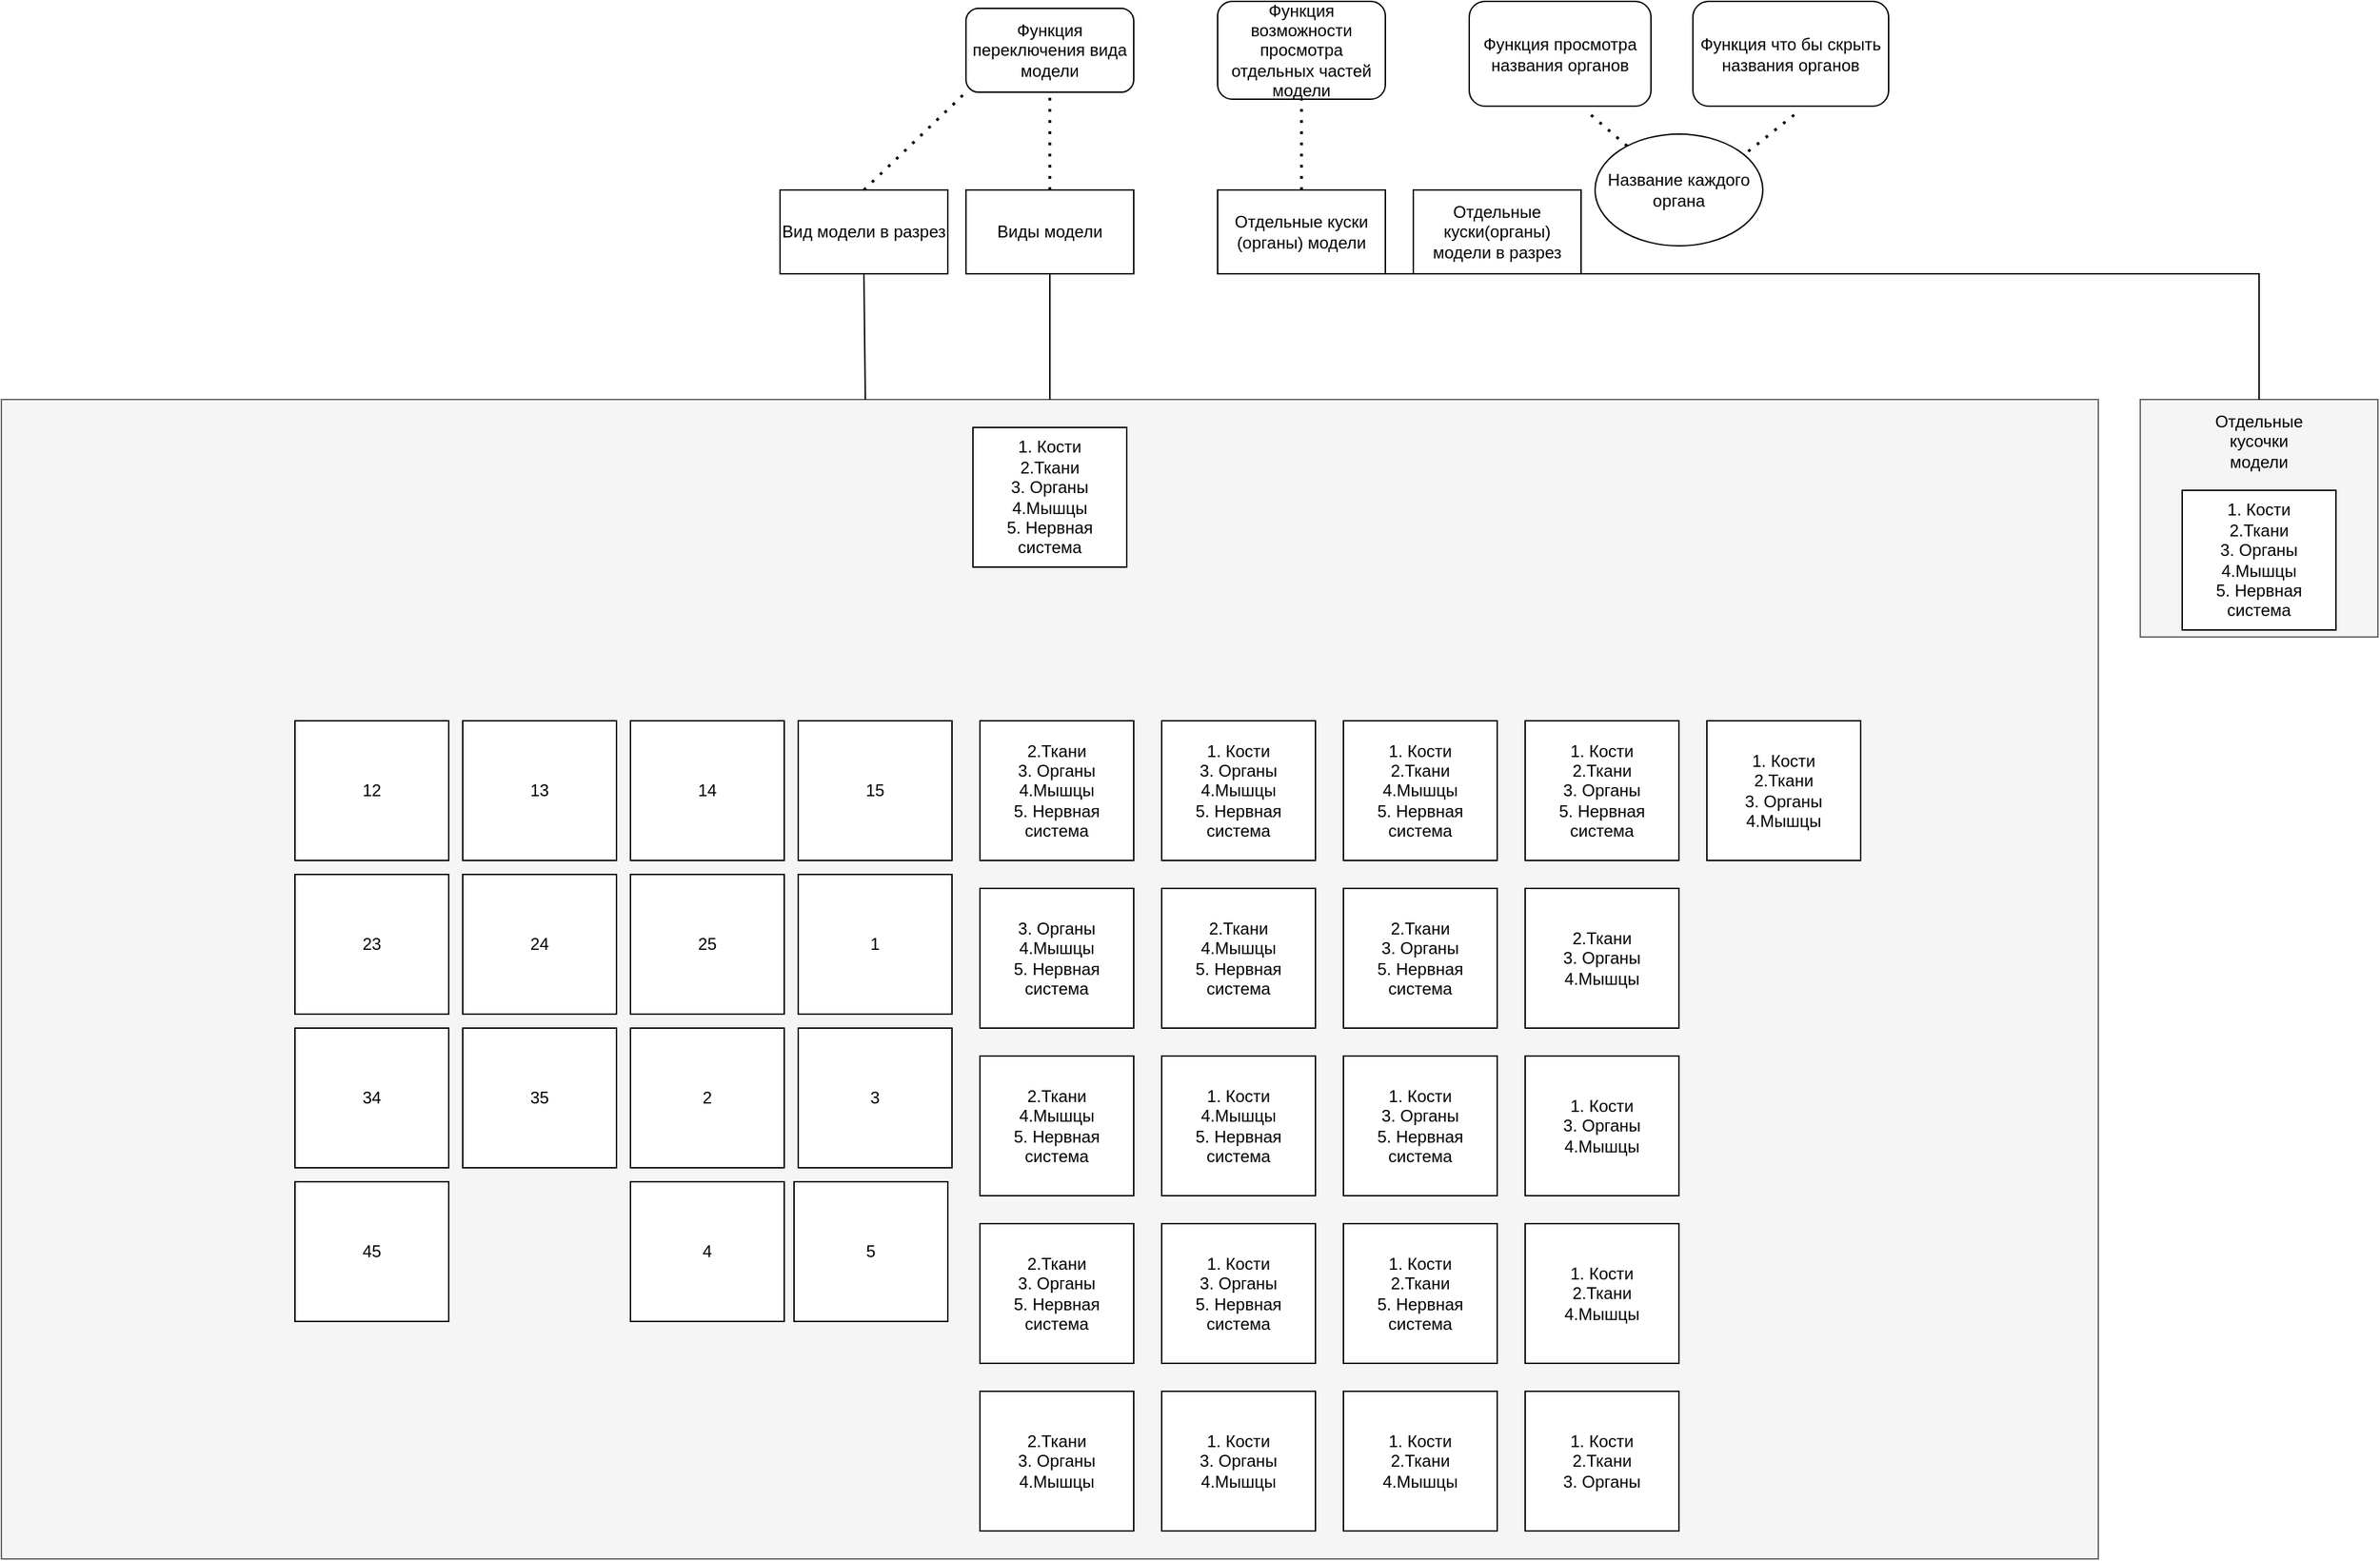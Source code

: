 <mxfile version="21.3.6" type="device">
  <diagram name="Страница 1" id="Q98TY_hMGa4s6bbp-YtO">
    <mxGraphModel dx="3364" dy="924" grid="1" gridSize="10" guides="1" tooltips="1" connect="1" arrows="1" fold="1" page="1" pageScale="1" pageWidth="827" pageHeight="1169" math="0" shadow="0">
      <root>
        <mxCell id="0" />
        <mxCell id="1" parent="0" />
        <mxCell id="xFsd1DAyc4xoue16BbFm-132" value="" style="rounded=0;whiteSpace=wrap;html=1;fillColor=#f5f5f5;fontColor=#333333;strokeColor=#666666;" vertex="1" parent="1">
          <mxGeometry x="-970" y="530" width="1500" height="830" as="geometry" />
        </mxCell>
        <mxCell id="xFsd1DAyc4xoue16BbFm-1" value="Виды модели" style="rounded=0;whiteSpace=wrap;html=1;" vertex="1" parent="1">
          <mxGeometry x="-280" y="380" width="120" height="60" as="geometry" />
        </mxCell>
        <mxCell id="xFsd1DAyc4xoue16BbFm-4" value="1. Кости&lt;br&gt;2.Ткани&lt;br&gt;3. Органы&lt;br&gt;4.Мышцы&lt;br&gt;5. Нервная система" style="rounded=0;whiteSpace=wrap;html=1;" vertex="1" parent="1">
          <mxGeometry x="-275" y="550" width="110" height="100" as="geometry" />
        </mxCell>
        <mxCell id="xFsd1DAyc4xoue16BbFm-17" value="2.Ткани&lt;br&gt;3. Органы&lt;br&gt;4.Мышцы&lt;br&gt;5. Нервная система" style="rounded=0;whiteSpace=wrap;html=1;" vertex="1" parent="1">
          <mxGeometry x="-270" y="760" width="110" height="100" as="geometry" />
        </mxCell>
        <mxCell id="xFsd1DAyc4xoue16BbFm-18" value="1. Кости&lt;br style=&quot;border-color: var(--border-color);&quot;&gt;3. Органы&lt;br style=&quot;border-color: var(--border-color);&quot;&gt;4.Мышцы&lt;br style=&quot;border-color: var(--border-color);&quot;&gt;5. Нервная система" style="rounded=0;whiteSpace=wrap;html=1;" vertex="1" parent="1">
          <mxGeometry x="-140" y="760" width="110" height="100" as="geometry" />
        </mxCell>
        <mxCell id="xFsd1DAyc4xoue16BbFm-19" value="1. Кости&lt;br&gt;2.Ткани&lt;br&gt;4.Мышцы&lt;br&gt;5. Нервная система" style="rounded=0;whiteSpace=wrap;html=1;" vertex="1" parent="1">
          <mxGeometry x="-10" y="760" width="110" height="100" as="geometry" />
        </mxCell>
        <mxCell id="xFsd1DAyc4xoue16BbFm-20" value="1. Кости&lt;br&gt;2.Ткани&lt;br&gt;3. Органы&lt;br&gt;5. Нервная система" style="rounded=0;whiteSpace=wrap;html=1;" vertex="1" parent="1">
          <mxGeometry x="120" y="760" width="110" height="100" as="geometry" />
        </mxCell>
        <mxCell id="xFsd1DAyc4xoue16BbFm-21" value="1. Кости&lt;br&gt;2.Ткани&lt;br&gt;3. Органы&lt;br&gt;4.Мышцы" style="rounded=0;whiteSpace=wrap;html=1;" vertex="1" parent="1">
          <mxGeometry x="250" y="760" width="110" height="100" as="geometry" />
        </mxCell>
        <mxCell id="xFsd1DAyc4xoue16BbFm-22" value="3. Органы&lt;br&gt;4.Мышцы&lt;br&gt;5. Нервная система" style="rounded=0;whiteSpace=wrap;html=1;" vertex="1" parent="1">
          <mxGeometry x="-270" y="880" width="110" height="100" as="geometry" />
        </mxCell>
        <mxCell id="xFsd1DAyc4xoue16BbFm-23" value="2.Ткани&lt;br&gt;4.Мышцы&lt;br&gt;5. Нервная система" style="rounded=0;whiteSpace=wrap;html=1;" vertex="1" parent="1">
          <mxGeometry x="-270" y="1000" width="110" height="100" as="geometry" />
        </mxCell>
        <mxCell id="xFsd1DAyc4xoue16BbFm-24" value="2.Ткани&lt;br&gt;3. Органы&lt;br&gt;5. Нервная система" style="rounded=0;whiteSpace=wrap;html=1;" vertex="1" parent="1">
          <mxGeometry x="-270" y="1120" width="110" height="100" as="geometry" />
        </mxCell>
        <mxCell id="xFsd1DAyc4xoue16BbFm-25" value="2.Ткани&lt;br&gt;3. Органы&lt;br&gt;4.Мышцы" style="rounded=0;whiteSpace=wrap;html=1;" vertex="1" parent="1">
          <mxGeometry x="-270" y="1240" width="110" height="100" as="geometry" />
        </mxCell>
        <mxCell id="xFsd1DAyc4xoue16BbFm-28" value="1. Кости&lt;br&gt;4.Мышцы&lt;br style=&quot;border-color: var(--border-color);&quot;&gt;5. Нервная система" style="rounded=0;whiteSpace=wrap;html=1;" vertex="1" parent="1">
          <mxGeometry x="-140" y="1000" width="110" height="100" as="geometry" />
        </mxCell>
        <mxCell id="xFsd1DAyc4xoue16BbFm-29" value="1. Кости&lt;br style=&quot;border-color: var(--border-color);&quot;&gt;3. Органы&lt;br style=&quot;border-color: var(--border-color);&quot;&gt;5. Нервная система" style="rounded=0;whiteSpace=wrap;html=1;" vertex="1" parent="1">
          <mxGeometry x="-140" y="1120" width="110" height="100" as="geometry" />
        </mxCell>
        <mxCell id="xFsd1DAyc4xoue16BbFm-30" value="1. Кости&lt;br style=&quot;border-color: var(--border-color);&quot;&gt;3. Органы&lt;br style=&quot;border-color: var(--border-color);&quot;&gt;4.Мышцы" style="rounded=0;whiteSpace=wrap;html=1;" vertex="1" parent="1">
          <mxGeometry x="-140" y="1240" width="110" height="100" as="geometry" />
        </mxCell>
        <mxCell id="xFsd1DAyc4xoue16BbFm-32" value="2.Ткани&lt;br&gt;4.Мышцы&lt;br&gt;5. Нервная система" style="rounded=0;whiteSpace=wrap;html=1;" vertex="1" parent="1">
          <mxGeometry x="-140" y="880" width="110" height="100" as="geometry" />
        </mxCell>
        <mxCell id="xFsd1DAyc4xoue16BbFm-34" value="1. Кости&lt;br&gt;2.Ткани&lt;br&gt;5. Нервная система" style="rounded=0;whiteSpace=wrap;html=1;" vertex="1" parent="1">
          <mxGeometry x="-10" y="1120" width="110" height="100" as="geometry" />
        </mxCell>
        <mxCell id="xFsd1DAyc4xoue16BbFm-35" value="1. Кости&lt;br&gt;2.Ткани&lt;br&gt;4.Мышцы" style="rounded=0;whiteSpace=wrap;html=1;" vertex="1" parent="1">
          <mxGeometry x="-10" y="1240" width="110" height="100" as="geometry" />
        </mxCell>
        <mxCell id="xFsd1DAyc4xoue16BbFm-38" value="2.Ткани&lt;br&gt;3. Органы&lt;br&gt;5. Нервная система" style="rounded=0;whiteSpace=wrap;html=1;" vertex="1" parent="1">
          <mxGeometry x="-10" y="880" width="110" height="100" as="geometry" />
        </mxCell>
        <mxCell id="xFsd1DAyc4xoue16BbFm-39" value="1. Кости&lt;br&gt;3. Органы&lt;br&gt;5. Нервная система" style="rounded=0;whiteSpace=wrap;html=1;" vertex="1" parent="1">
          <mxGeometry x="-10" y="1000" width="110" height="100" as="geometry" />
        </mxCell>
        <mxCell id="xFsd1DAyc4xoue16BbFm-41" value="1. Кости&lt;br&gt;2.Ткани&lt;br&gt;3. Органы" style="rounded=0;whiteSpace=wrap;html=1;" vertex="1" parent="1">
          <mxGeometry x="120" y="1240" width="110" height="100" as="geometry" />
        </mxCell>
        <mxCell id="xFsd1DAyc4xoue16BbFm-43" value="2.Ткани&lt;br&gt;3. Органы&lt;br&gt;4.Мышцы" style="rounded=0;whiteSpace=wrap;html=1;" vertex="1" parent="1">
          <mxGeometry x="120" y="880" width="110" height="100" as="geometry" />
        </mxCell>
        <mxCell id="xFsd1DAyc4xoue16BbFm-44" value="1. Кости&lt;br&gt;3. Органы&lt;br&gt;4.Мышцы" style="rounded=0;whiteSpace=wrap;html=1;" vertex="1" parent="1">
          <mxGeometry x="120" y="1000" width="110" height="100" as="geometry" />
        </mxCell>
        <mxCell id="xFsd1DAyc4xoue16BbFm-45" value="1. Кости&lt;br&gt;2.Ткани&lt;br&gt;4.Мышцы" style="rounded=0;whiteSpace=wrap;html=1;" vertex="1" parent="1">
          <mxGeometry x="120" y="1120" width="110" height="100" as="geometry" />
        </mxCell>
        <mxCell id="xFsd1DAyc4xoue16BbFm-113" value="12" style="rounded=0;whiteSpace=wrap;html=1;" vertex="1" parent="1">
          <mxGeometry x="-760" y="760" width="110" height="100" as="geometry" />
        </mxCell>
        <mxCell id="xFsd1DAyc4xoue16BbFm-115" value="13" style="rounded=0;whiteSpace=wrap;html=1;" vertex="1" parent="1">
          <mxGeometry x="-640" y="760" width="110" height="100" as="geometry" />
        </mxCell>
        <mxCell id="xFsd1DAyc4xoue16BbFm-116" value="14" style="rounded=0;whiteSpace=wrap;html=1;" vertex="1" parent="1">
          <mxGeometry x="-520" y="760" width="110" height="100" as="geometry" />
        </mxCell>
        <mxCell id="xFsd1DAyc4xoue16BbFm-117" value="15" style="rounded=0;whiteSpace=wrap;html=1;" vertex="1" parent="1">
          <mxGeometry x="-400" y="760" width="110" height="100" as="geometry" />
        </mxCell>
        <mxCell id="xFsd1DAyc4xoue16BbFm-118" value="23" style="rounded=0;whiteSpace=wrap;html=1;" vertex="1" parent="1">
          <mxGeometry x="-760" y="870" width="110" height="100" as="geometry" />
        </mxCell>
        <mxCell id="xFsd1DAyc4xoue16BbFm-119" value="24" style="rounded=0;whiteSpace=wrap;html=1;" vertex="1" parent="1">
          <mxGeometry x="-640" y="870" width="110" height="100" as="geometry" />
        </mxCell>
        <mxCell id="xFsd1DAyc4xoue16BbFm-120" value="25" style="rounded=0;whiteSpace=wrap;html=1;" vertex="1" parent="1">
          <mxGeometry x="-520" y="870" width="110" height="100" as="geometry" />
        </mxCell>
        <mxCell id="xFsd1DAyc4xoue16BbFm-121" value="34" style="rounded=0;whiteSpace=wrap;html=1;" vertex="1" parent="1">
          <mxGeometry x="-760" y="980" width="110" height="100" as="geometry" />
        </mxCell>
        <mxCell id="xFsd1DAyc4xoue16BbFm-122" value="35" style="rounded=0;whiteSpace=wrap;html=1;" vertex="1" parent="1">
          <mxGeometry x="-640" y="980" width="110" height="100" as="geometry" />
        </mxCell>
        <mxCell id="xFsd1DAyc4xoue16BbFm-123" value="45" style="rounded=0;whiteSpace=wrap;html=1;" vertex="1" parent="1">
          <mxGeometry x="-760" y="1090" width="110" height="100" as="geometry" />
        </mxCell>
        <mxCell id="xFsd1DAyc4xoue16BbFm-124" value="1" style="rounded=0;whiteSpace=wrap;html=1;" vertex="1" parent="1">
          <mxGeometry x="-400" y="870" width="110" height="100" as="geometry" />
        </mxCell>
        <mxCell id="xFsd1DAyc4xoue16BbFm-125" value="3" style="rounded=0;whiteSpace=wrap;html=1;" vertex="1" parent="1">
          <mxGeometry x="-400" y="980" width="110" height="100" as="geometry" />
        </mxCell>
        <mxCell id="xFsd1DAyc4xoue16BbFm-126" value="2" style="rounded=0;whiteSpace=wrap;html=1;" vertex="1" parent="1">
          <mxGeometry x="-520" y="980" width="110" height="100" as="geometry" />
        </mxCell>
        <mxCell id="xFsd1DAyc4xoue16BbFm-127" value="4" style="rounded=0;whiteSpace=wrap;html=1;" vertex="1" parent="1">
          <mxGeometry x="-520" y="1090" width="110" height="100" as="geometry" />
        </mxCell>
        <mxCell id="xFsd1DAyc4xoue16BbFm-128" value="5" style="rounded=0;whiteSpace=wrap;html=1;" vertex="1" parent="1">
          <mxGeometry x="-403" y="1090" width="110" height="100" as="geometry" />
        </mxCell>
        <mxCell id="xFsd1DAyc4xoue16BbFm-133" value="" style="endArrow=none;html=1;rounded=0;exitX=0.5;exitY=1;exitDx=0;exitDy=0;" edge="1" parent="1" source="xFsd1DAyc4xoue16BbFm-1" target="xFsd1DAyc4xoue16BbFm-132">
          <mxGeometry width="50" height="50" relative="1" as="geometry">
            <mxPoint x="-140" y="400" as="sourcePoint" />
            <mxPoint x="-90" y="350" as="targetPoint" />
          </mxGeometry>
        </mxCell>
        <mxCell id="xFsd1DAyc4xoue16BbFm-134" value="Функция переключения вида модели" style="rounded=1;whiteSpace=wrap;html=1;" vertex="1" parent="1">
          <mxGeometry x="-280" y="250" width="120" height="60" as="geometry" />
        </mxCell>
        <mxCell id="xFsd1DAyc4xoue16BbFm-135" value="" style="endArrow=none;dashed=1;html=1;dashPattern=1 3;strokeWidth=2;rounded=0;entryX=0.5;entryY=1;entryDx=0;entryDy=0;exitX=0.5;exitY=0;exitDx=0;exitDy=0;" edge="1" parent="1" source="xFsd1DAyc4xoue16BbFm-1" target="xFsd1DAyc4xoue16BbFm-134">
          <mxGeometry width="50" height="50" relative="1" as="geometry">
            <mxPoint x="-140" y="400" as="sourcePoint" />
            <mxPoint x="-90" y="350" as="targetPoint" />
          </mxGeometry>
        </mxCell>
        <mxCell id="xFsd1DAyc4xoue16BbFm-136" value="Функция возможности просмотра отдельных частей модели" style="rounded=1;whiteSpace=wrap;html=1;" vertex="1" parent="1">
          <mxGeometry x="-100" y="245" width="120" height="70" as="geometry" />
        </mxCell>
        <mxCell id="xFsd1DAyc4xoue16BbFm-138" value="" style="whiteSpace=wrap;html=1;aspect=fixed;fillColor=#f5f5f5;fontColor=#333333;strokeColor=#666666;" vertex="1" parent="1">
          <mxGeometry x="560" y="530" width="170" height="170" as="geometry" />
        </mxCell>
        <mxCell id="xFsd1DAyc4xoue16BbFm-178" value="1. Кости&lt;br&gt;2.Ткани&lt;br&gt;3. Органы&lt;br&gt;4.Мышцы&lt;br&gt;5. Нервная система" style="rounded=0;whiteSpace=wrap;html=1;" vertex="1" parent="1">
          <mxGeometry x="590" y="595" width="110" height="100" as="geometry" />
        </mxCell>
        <mxCell id="xFsd1DAyc4xoue16BbFm-179" value="Отдельные кусочки модели" style="text;html=1;strokeColor=none;fillColor=none;align=center;verticalAlign=middle;whiteSpace=wrap;rounded=0;" vertex="1" parent="1">
          <mxGeometry x="615" y="545" width="60" height="30" as="geometry" />
        </mxCell>
        <mxCell id="xFsd1DAyc4xoue16BbFm-180" value="Отдельные куски (органы) модели" style="rounded=0;whiteSpace=wrap;html=1;" vertex="1" parent="1">
          <mxGeometry x="-100" y="380" width="120" height="60" as="geometry" />
        </mxCell>
        <mxCell id="xFsd1DAyc4xoue16BbFm-181" value="" style="endArrow=none;html=1;rounded=0;entryX=0.5;entryY=1;entryDx=0;entryDy=0;exitX=0.5;exitY=0;exitDx=0;exitDy=0;" edge="1" parent="1" source="xFsd1DAyc4xoue16BbFm-138" target="xFsd1DAyc4xoue16BbFm-180">
          <mxGeometry width="50" height="50" relative="1" as="geometry">
            <mxPoint x="-140" y="650" as="sourcePoint" />
            <mxPoint x="-90" y="600" as="targetPoint" />
            <Array as="points">
              <mxPoint x="645" y="440" />
            </Array>
          </mxGeometry>
        </mxCell>
        <mxCell id="xFsd1DAyc4xoue16BbFm-182" value="" style="endArrow=none;dashed=1;html=1;dashPattern=1 3;strokeWidth=2;rounded=0;entryX=0.5;entryY=1;entryDx=0;entryDy=0;exitX=0.5;exitY=0;exitDx=0;exitDy=0;" edge="1" parent="1" source="xFsd1DAyc4xoue16BbFm-180" target="xFsd1DAyc4xoue16BbFm-136">
          <mxGeometry width="50" height="50" relative="1" as="geometry">
            <mxPoint x="-140" y="530" as="sourcePoint" />
            <mxPoint x="-90" y="480" as="targetPoint" />
          </mxGeometry>
        </mxCell>
        <mxCell id="xFsd1DAyc4xoue16BbFm-183" value="Название каждого органа" style="ellipse;whiteSpace=wrap;html=1;" vertex="1" parent="1">
          <mxGeometry x="170" y="340" width="120" height="80" as="geometry" />
        </mxCell>
        <mxCell id="xFsd1DAyc4xoue16BbFm-185" value="Функция просмотра названия органов" style="rounded=1;whiteSpace=wrap;html=1;" vertex="1" parent="1">
          <mxGeometry x="80" y="245" width="130" height="75" as="geometry" />
        </mxCell>
        <mxCell id="xFsd1DAyc4xoue16BbFm-186" value="Функция что бы скрыть названия органов" style="rounded=1;whiteSpace=wrap;html=1;" vertex="1" parent="1">
          <mxGeometry x="240" y="245" width="140" height="75" as="geometry" />
        </mxCell>
        <mxCell id="xFsd1DAyc4xoue16BbFm-187" value="" style="endArrow=none;dashed=1;html=1;dashPattern=1 3;strokeWidth=2;rounded=0;entryX=0.551;entryY=1.033;entryDx=0;entryDy=0;entryPerimeter=0;exitX=0.913;exitY=0.155;exitDx=0;exitDy=0;exitPerimeter=0;" edge="1" parent="1" source="xFsd1DAyc4xoue16BbFm-183" target="xFsd1DAyc4xoue16BbFm-186">
          <mxGeometry width="50" height="50" relative="1" as="geometry">
            <mxPoint x="400" y="420" as="sourcePoint" />
            <mxPoint x="450" y="370" as="targetPoint" />
          </mxGeometry>
        </mxCell>
        <mxCell id="xFsd1DAyc4xoue16BbFm-188" value="" style="endArrow=none;dashed=1;html=1;dashPattern=1 3;strokeWidth=2;rounded=0;entryX=0.645;entryY=1.047;entryDx=0;entryDy=0;entryPerimeter=0;" edge="1" parent="1" source="xFsd1DAyc4xoue16BbFm-183" target="xFsd1DAyc4xoue16BbFm-185">
          <mxGeometry width="50" height="50" relative="1" as="geometry">
            <mxPoint x="400" y="420" as="sourcePoint" />
            <mxPoint x="450" y="370" as="targetPoint" />
          </mxGeometry>
        </mxCell>
        <mxCell id="xFsd1DAyc4xoue16BbFm-191" value="Вид модели в разрез" style="rounded=0;whiteSpace=wrap;html=1;" vertex="1" parent="1">
          <mxGeometry x="-413" y="380" width="120" height="60" as="geometry" />
        </mxCell>
        <mxCell id="xFsd1DAyc4xoue16BbFm-192" value="Отдельные куски(органы) модели в разрез" style="rounded=0;whiteSpace=wrap;html=1;" vertex="1" parent="1">
          <mxGeometry x="40" y="380" width="120" height="60" as="geometry" />
        </mxCell>
        <mxCell id="xFsd1DAyc4xoue16BbFm-195" value="" style="endArrow=none;html=1;rounded=0;entryX=0.5;entryY=1;entryDx=0;entryDy=0;exitX=0.412;exitY=0;exitDx=0;exitDy=0;exitPerimeter=0;" edge="1" parent="1" source="xFsd1DAyc4xoue16BbFm-132" target="xFsd1DAyc4xoue16BbFm-191">
          <mxGeometry width="50" height="50" relative="1" as="geometry">
            <mxPoint x="-360" y="520" as="sourcePoint" />
            <mxPoint x="-310" y="470" as="targetPoint" />
          </mxGeometry>
        </mxCell>
        <mxCell id="xFsd1DAyc4xoue16BbFm-196" value="" style="endArrow=none;dashed=1;html=1;dashPattern=1 3;strokeWidth=2;rounded=0;exitX=0.5;exitY=0;exitDx=0;exitDy=0;entryX=0;entryY=1;entryDx=0;entryDy=0;" edge="1" parent="1" source="xFsd1DAyc4xoue16BbFm-191" target="xFsd1DAyc4xoue16BbFm-134">
          <mxGeometry width="50" height="50" relative="1" as="geometry">
            <mxPoint x="400" y="320" as="sourcePoint" />
            <mxPoint x="450" y="270" as="targetPoint" />
          </mxGeometry>
        </mxCell>
      </root>
    </mxGraphModel>
  </diagram>
</mxfile>
